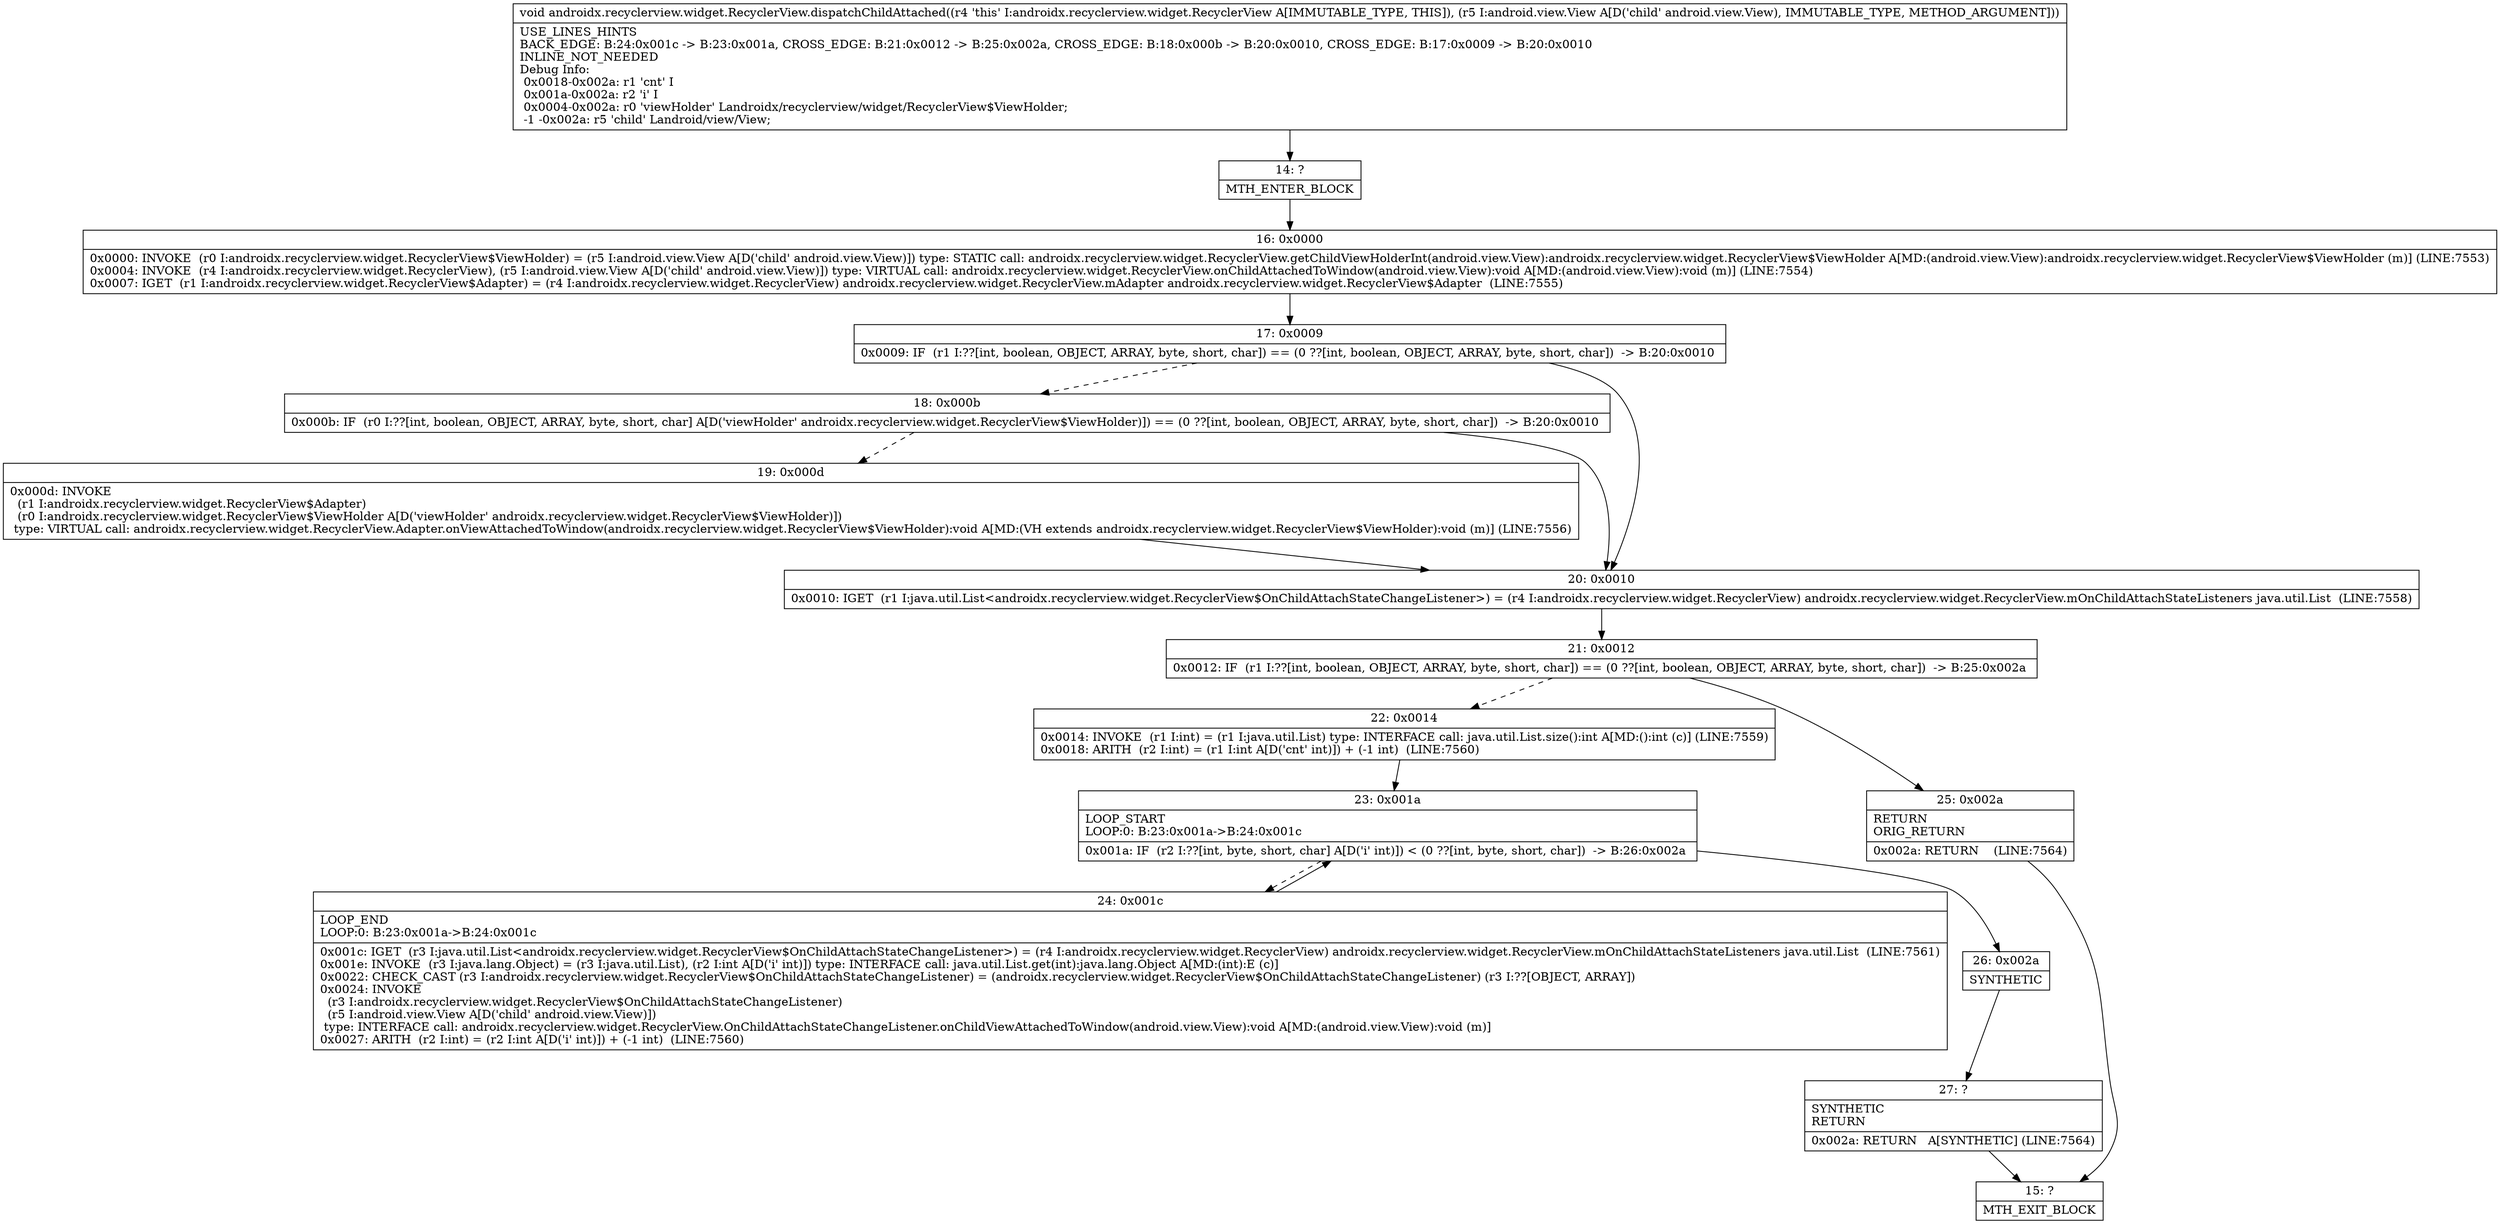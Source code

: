 digraph "CFG forandroidx.recyclerview.widget.RecyclerView.dispatchChildAttached(Landroid\/view\/View;)V" {
Node_14 [shape=record,label="{14\:\ ?|MTH_ENTER_BLOCK\l}"];
Node_16 [shape=record,label="{16\:\ 0x0000|0x0000: INVOKE  (r0 I:androidx.recyclerview.widget.RecyclerView$ViewHolder) = (r5 I:android.view.View A[D('child' android.view.View)]) type: STATIC call: androidx.recyclerview.widget.RecyclerView.getChildViewHolderInt(android.view.View):androidx.recyclerview.widget.RecyclerView$ViewHolder A[MD:(android.view.View):androidx.recyclerview.widget.RecyclerView$ViewHolder (m)] (LINE:7553)\l0x0004: INVOKE  (r4 I:androidx.recyclerview.widget.RecyclerView), (r5 I:android.view.View A[D('child' android.view.View)]) type: VIRTUAL call: androidx.recyclerview.widget.RecyclerView.onChildAttachedToWindow(android.view.View):void A[MD:(android.view.View):void (m)] (LINE:7554)\l0x0007: IGET  (r1 I:androidx.recyclerview.widget.RecyclerView$Adapter) = (r4 I:androidx.recyclerview.widget.RecyclerView) androidx.recyclerview.widget.RecyclerView.mAdapter androidx.recyclerview.widget.RecyclerView$Adapter  (LINE:7555)\l}"];
Node_17 [shape=record,label="{17\:\ 0x0009|0x0009: IF  (r1 I:??[int, boolean, OBJECT, ARRAY, byte, short, char]) == (0 ??[int, boolean, OBJECT, ARRAY, byte, short, char])  \-\> B:20:0x0010 \l}"];
Node_18 [shape=record,label="{18\:\ 0x000b|0x000b: IF  (r0 I:??[int, boolean, OBJECT, ARRAY, byte, short, char] A[D('viewHolder' androidx.recyclerview.widget.RecyclerView$ViewHolder)]) == (0 ??[int, boolean, OBJECT, ARRAY, byte, short, char])  \-\> B:20:0x0010 \l}"];
Node_19 [shape=record,label="{19\:\ 0x000d|0x000d: INVOKE  \l  (r1 I:androidx.recyclerview.widget.RecyclerView$Adapter)\l  (r0 I:androidx.recyclerview.widget.RecyclerView$ViewHolder A[D('viewHolder' androidx.recyclerview.widget.RecyclerView$ViewHolder)])\l type: VIRTUAL call: androidx.recyclerview.widget.RecyclerView.Adapter.onViewAttachedToWindow(androidx.recyclerview.widget.RecyclerView$ViewHolder):void A[MD:(VH extends androidx.recyclerview.widget.RecyclerView$ViewHolder):void (m)] (LINE:7556)\l}"];
Node_20 [shape=record,label="{20\:\ 0x0010|0x0010: IGET  (r1 I:java.util.List\<androidx.recyclerview.widget.RecyclerView$OnChildAttachStateChangeListener\>) = (r4 I:androidx.recyclerview.widget.RecyclerView) androidx.recyclerview.widget.RecyclerView.mOnChildAttachStateListeners java.util.List  (LINE:7558)\l}"];
Node_21 [shape=record,label="{21\:\ 0x0012|0x0012: IF  (r1 I:??[int, boolean, OBJECT, ARRAY, byte, short, char]) == (0 ??[int, boolean, OBJECT, ARRAY, byte, short, char])  \-\> B:25:0x002a \l}"];
Node_22 [shape=record,label="{22\:\ 0x0014|0x0014: INVOKE  (r1 I:int) = (r1 I:java.util.List) type: INTERFACE call: java.util.List.size():int A[MD:():int (c)] (LINE:7559)\l0x0018: ARITH  (r2 I:int) = (r1 I:int A[D('cnt' int)]) + (\-1 int)  (LINE:7560)\l}"];
Node_23 [shape=record,label="{23\:\ 0x001a|LOOP_START\lLOOP:0: B:23:0x001a\-\>B:24:0x001c\l|0x001a: IF  (r2 I:??[int, byte, short, char] A[D('i' int)]) \< (0 ??[int, byte, short, char])  \-\> B:26:0x002a \l}"];
Node_24 [shape=record,label="{24\:\ 0x001c|LOOP_END\lLOOP:0: B:23:0x001a\-\>B:24:0x001c\l|0x001c: IGET  (r3 I:java.util.List\<androidx.recyclerview.widget.RecyclerView$OnChildAttachStateChangeListener\>) = (r4 I:androidx.recyclerview.widget.RecyclerView) androidx.recyclerview.widget.RecyclerView.mOnChildAttachStateListeners java.util.List  (LINE:7561)\l0x001e: INVOKE  (r3 I:java.lang.Object) = (r3 I:java.util.List), (r2 I:int A[D('i' int)]) type: INTERFACE call: java.util.List.get(int):java.lang.Object A[MD:(int):E (c)]\l0x0022: CHECK_CAST (r3 I:androidx.recyclerview.widget.RecyclerView$OnChildAttachStateChangeListener) = (androidx.recyclerview.widget.RecyclerView$OnChildAttachStateChangeListener) (r3 I:??[OBJECT, ARRAY]) \l0x0024: INVOKE  \l  (r3 I:androidx.recyclerview.widget.RecyclerView$OnChildAttachStateChangeListener)\l  (r5 I:android.view.View A[D('child' android.view.View)])\l type: INTERFACE call: androidx.recyclerview.widget.RecyclerView.OnChildAttachStateChangeListener.onChildViewAttachedToWindow(android.view.View):void A[MD:(android.view.View):void (m)]\l0x0027: ARITH  (r2 I:int) = (r2 I:int A[D('i' int)]) + (\-1 int)  (LINE:7560)\l}"];
Node_26 [shape=record,label="{26\:\ 0x002a|SYNTHETIC\l}"];
Node_27 [shape=record,label="{27\:\ ?|SYNTHETIC\lRETURN\l|0x002a: RETURN   A[SYNTHETIC] (LINE:7564)\l}"];
Node_15 [shape=record,label="{15\:\ ?|MTH_EXIT_BLOCK\l}"];
Node_25 [shape=record,label="{25\:\ 0x002a|RETURN\lORIG_RETURN\l|0x002a: RETURN    (LINE:7564)\l}"];
MethodNode[shape=record,label="{void androidx.recyclerview.widget.RecyclerView.dispatchChildAttached((r4 'this' I:androidx.recyclerview.widget.RecyclerView A[IMMUTABLE_TYPE, THIS]), (r5 I:android.view.View A[D('child' android.view.View), IMMUTABLE_TYPE, METHOD_ARGUMENT]))  | USE_LINES_HINTS\lBACK_EDGE: B:24:0x001c \-\> B:23:0x001a, CROSS_EDGE: B:21:0x0012 \-\> B:25:0x002a, CROSS_EDGE: B:18:0x000b \-\> B:20:0x0010, CROSS_EDGE: B:17:0x0009 \-\> B:20:0x0010\lINLINE_NOT_NEEDED\lDebug Info:\l  0x0018\-0x002a: r1 'cnt' I\l  0x001a\-0x002a: r2 'i' I\l  0x0004\-0x002a: r0 'viewHolder' Landroidx\/recyclerview\/widget\/RecyclerView$ViewHolder;\l  \-1 \-0x002a: r5 'child' Landroid\/view\/View;\l}"];
MethodNode -> Node_14;Node_14 -> Node_16;
Node_16 -> Node_17;
Node_17 -> Node_18[style=dashed];
Node_17 -> Node_20;
Node_18 -> Node_19[style=dashed];
Node_18 -> Node_20;
Node_19 -> Node_20;
Node_20 -> Node_21;
Node_21 -> Node_22[style=dashed];
Node_21 -> Node_25;
Node_22 -> Node_23;
Node_23 -> Node_24[style=dashed];
Node_23 -> Node_26;
Node_24 -> Node_23;
Node_26 -> Node_27;
Node_27 -> Node_15;
Node_25 -> Node_15;
}

